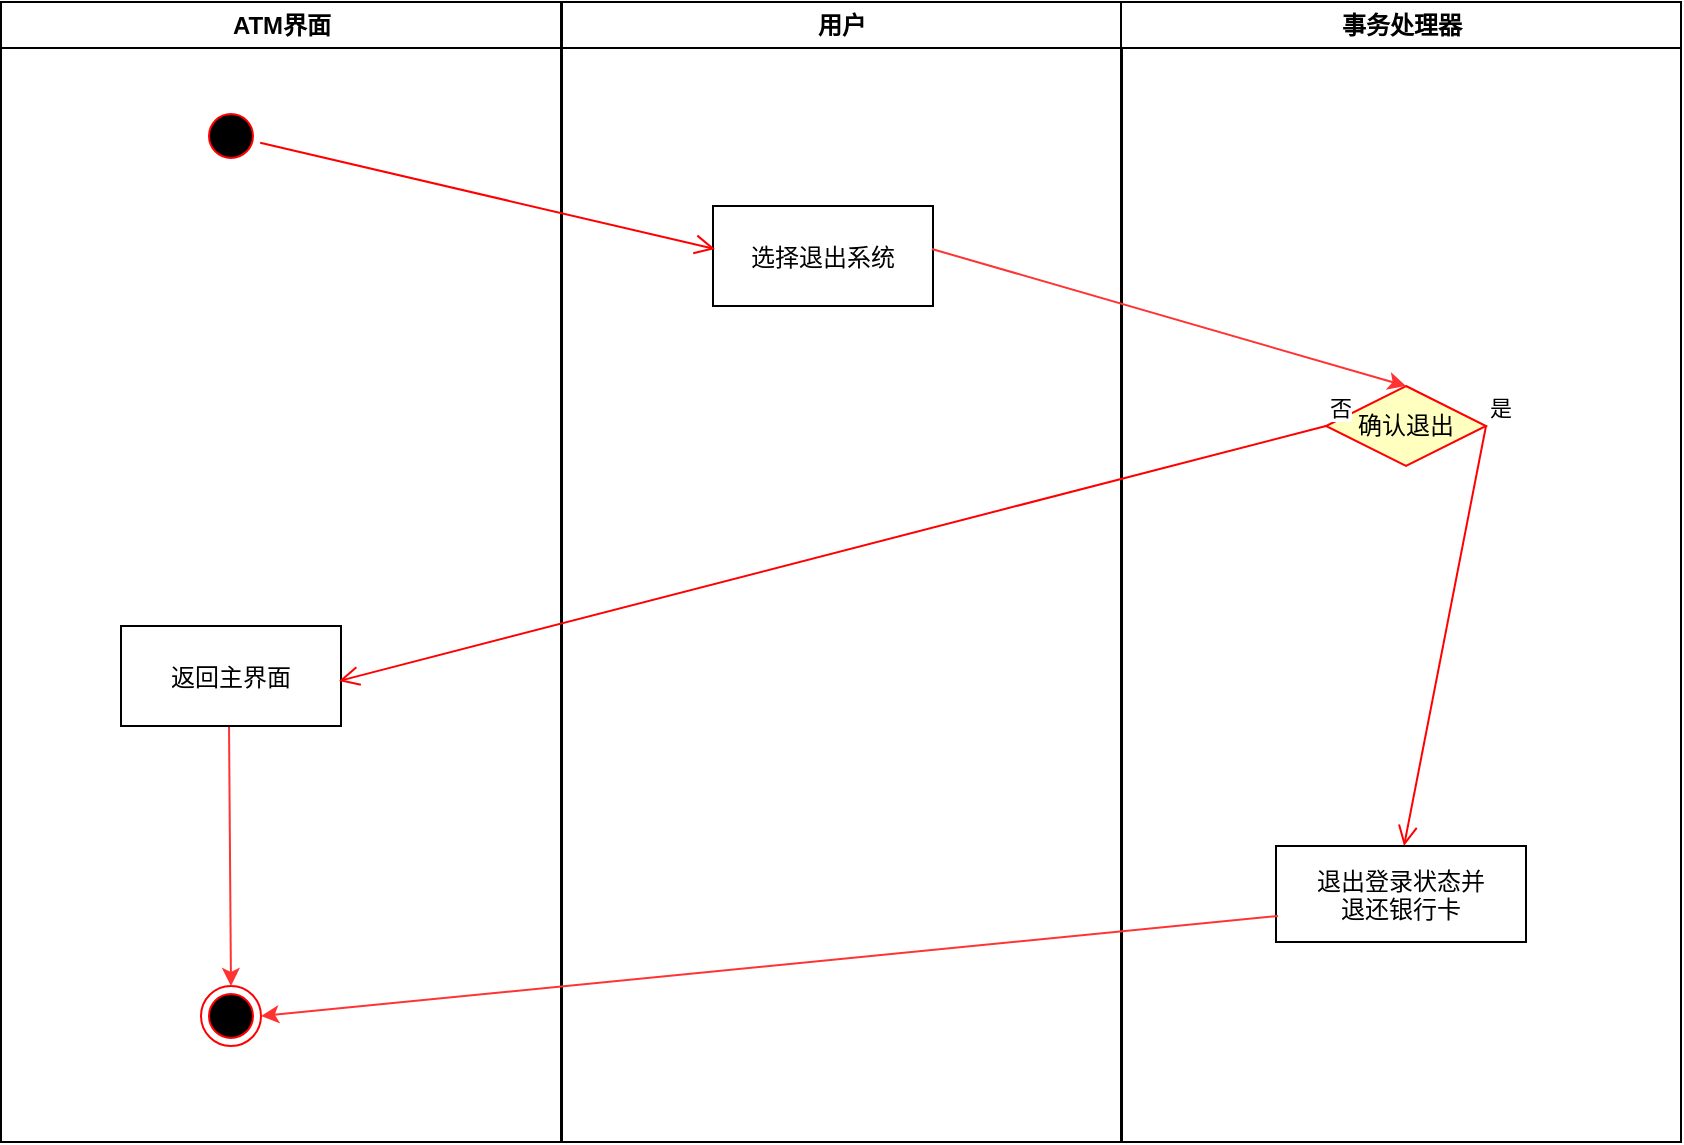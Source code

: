 <mxfile version="16.6.1" type="device"><diagram name="Page-1" id="e7e014a7-5840-1c2e-5031-d8a46d1fe8dd"><mxGraphModel dx="1002" dy="714" grid="1" gridSize="10" guides="1" tooltips="1" connect="1" arrows="1" fold="1" page="1" pageScale="1" pageWidth="1654" pageHeight="1169" background="none" math="0" shadow="0"><root><mxCell id="0"/><mxCell id="1" parent="0"/><mxCell id="2" value="ATM界面" style="swimlane;whiteSpace=wrap" parent="1" vertex="1"><mxGeometry x="164.5" y="128" width="280" height="570" as="geometry"/></mxCell><mxCell id="5" value="" style="ellipse;shape=startState;fillColor=#000000;strokeColor=#ff0000;" parent="2" vertex="1"><mxGeometry x="100" y="52" width="30" height="30" as="geometry"/></mxCell><mxCell id="38" value="" style="ellipse;shape=endState;fillColor=#000000;strokeColor=#ff0000" parent="2" vertex="1"><mxGeometry x="100" y="492" width="30" height="30" as="geometry"/></mxCell><mxCell id="16" value="返回主界面" style="" parent="2" vertex="1"><mxGeometry x="60" y="312" width="110" height="50" as="geometry"/></mxCell><mxCell id="Cw_osBQ9kD9DUKrEAZZV-56" style="edgeStyle=none;rounded=0;orthogonalLoop=1;jettySize=auto;html=1;strokeColor=#FF3333;exitX=0.491;exitY=1.01;exitDx=0;exitDy=0;exitPerimeter=0;entryX=0.5;entryY=0;entryDx=0;entryDy=0;" parent="2" source="16" target="38" edge="1"><mxGeometry relative="1" as="geometry"><mxPoint x="625.5" y="442" as="sourcePoint"/><mxPoint x="145.5" y="342" as="targetPoint"/></mxGeometry></mxCell><mxCell id="3" value="用户" style="swimlane;whiteSpace=wrap" parent="1" vertex="1"><mxGeometry x="445" y="128" width="280" height="570" as="geometry"/></mxCell><mxCell id="Cw_osBQ9kD9DUKrEAZZV-43" value="选择退出系统" style="" parent="3" vertex="1"><mxGeometry x="75.5" y="102" width="110" height="50" as="geometry"/></mxCell><mxCell id="4" value="事务处理器" style="swimlane;whiteSpace=wrap" parent="1" vertex="1"><mxGeometry x="724.5" y="128" width="280" height="570" as="geometry"/></mxCell><mxCell id="ynVDqSXxwIgECDNlUBDA-39" value="确认退出" style="rhombus;whiteSpace=wrap;html=1;fillColor=#ffffc0;strokeColor=#ff0000;" vertex="1" parent="4"><mxGeometry x="102.5" y="192" width="80" height="40" as="geometry"/></mxCell><mxCell id="ynVDqSXxwIgECDNlUBDA-40" value="是" style="html=1;align=left;verticalAlign=bottom;endArrow=open;endSize=8;strokeColor=#ff0000;rounded=0;entryX=0.512;entryY=0;entryDx=0;entryDy=0;entryPerimeter=0;exitX=1;exitY=0.5;exitDx=0;exitDy=0;" edge="1" source="ynVDqSXxwIgECDNlUBDA-39" parent="4" target="pxncrnE8_PaZSw49QSqa-38"><mxGeometry x="-1" relative="1" as="geometry"><mxPoint x="142.5" y="352" as="targetPoint"/><mxPoint x="105.5" y="302" as="sourcePoint"/></mxGeometry></mxCell><mxCell id="pxncrnE8_PaZSw49QSqa-38" value="退出登录状态并&#10;退还银行卡" style="" parent="4" vertex="1"><mxGeometry x="77.5" y="422" width="125" height="48" as="geometry"/></mxCell><mxCell id="6" value="" style="elbow=horizontal;verticalAlign=bottom;endArrow=open;endSize=8;strokeColor=#FF0000;endFill=1;rounded=0;entryX=0.009;entryY=0.43;entryDx=0;entryDy=0;entryPerimeter=0;" parent="1" source="5" target="Cw_osBQ9kD9DUKrEAZZV-43" edge="1"><mxGeometry x="264.5" y="168" as="geometry"><mxPoint x="490" y="260" as="targetPoint"/></mxGeometry></mxCell><mxCell id="pxncrnE8_PaZSw49QSqa-39" style="edgeStyle=none;rounded=0;orthogonalLoop=1;jettySize=auto;html=1;entryX=1;entryY=0.5;entryDx=0;entryDy=0;strokeColor=#FF3333;exitX=0.008;exitY=0.729;exitDx=0;exitDy=0;exitPerimeter=0;" parent="1" source="pxncrnE8_PaZSw49QSqa-38" target="38" edge="1"><mxGeometry relative="1" as="geometry"><mxPoint x="860" y="470" as="sourcePoint"/></mxGeometry></mxCell><mxCell id="ynVDqSXxwIgECDNlUBDA-42" value="否" style="html=1;align=left;verticalAlign=bottom;endArrow=open;endSize=8;strokeColor=#ff0000;rounded=0;exitX=0;exitY=0.5;exitDx=0;exitDy=0;entryX=0.991;entryY=0.55;entryDx=0;entryDy=0;entryPerimeter=0;" edge="1" parent="1" source="ynVDqSXxwIgECDNlUBDA-39" target="16"><mxGeometry x="-1" relative="1" as="geometry"><mxPoint x="980" y="290" as="targetPoint"/><mxPoint x="930" y="460" as="sourcePoint"/></mxGeometry></mxCell><mxCell id="inxst-BC7I5Q_mPvpGBe-45" style="rounded=0;orthogonalLoop=1;jettySize=auto;html=1;entryX=0.5;entryY=0;entryDx=0;entryDy=0;fillColor=#f8cecc;strokeColor=#FF3333;exitX=0.995;exitY=0.43;exitDx=0;exitDy=0;exitPerimeter=0;" parent="1" source="Cw_osBQ9kD9DUKrEAZZV-43" target="ynVDqSXxwIgECDNlUBDA-39" edge="1"><mxGeometry relative="1" as="geometry"><mxPoint x="670" y="250" as="sourcePoint"/><mxPoint x="856.655" y="220" as="targetPoint"/></mxGeometry></mxCell></root></mxGraphModel></diagram></mxfile>